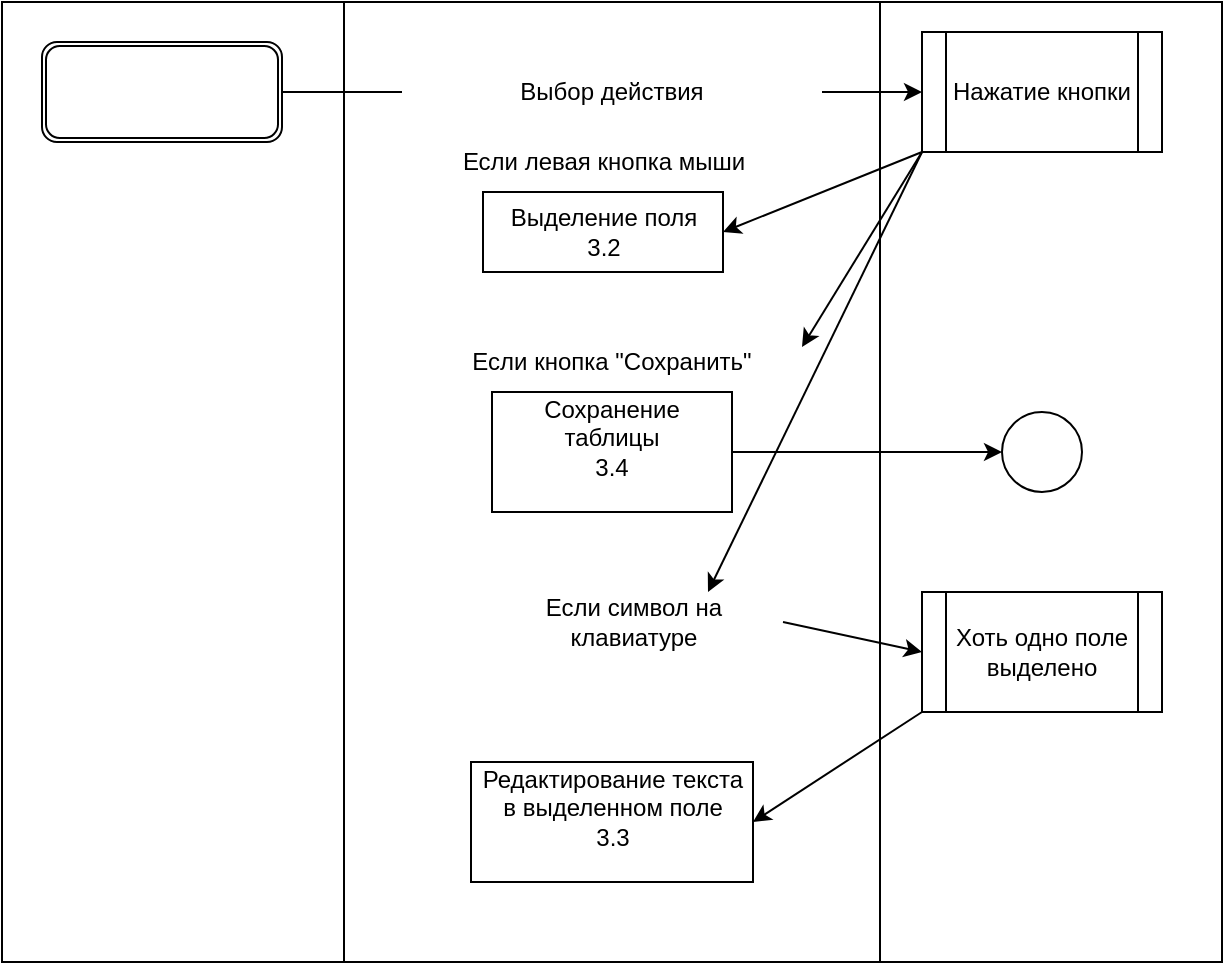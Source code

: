 <mxfile version="15.5.6" type="device"><diagram id="KbIQZ-iNYYVHHV5ToEAQ" name="Page-1"><mxGraphModel dx="1422" dy="780" grid="1" gridSize="10" guides="1" tooltips="1" connect="1" arrows="1" fold="1" page="1" pageScale="1" pageWidth="827" pageHeight="1169" math="0" shadow="0"><root><mxCell id="0"/><mxCell id="1" parent="0"/><mxCell id="jOLx8IqZADpfzeOI9fjM-1" value="" style="shape=process;whiteSpace=wrap;html=1;backgroundOutline=1;size=0.281;" vertex="1" parent="1"><mxGeometry x="120" y="80" width="610" height="480" as="geometry"/></mxCell><mxCell id="jOLx8IqZADpfzeOI9fjM-2" value="" style="shape=ext;double=1;rounded=1;whiteSpace=wrap;html=1;" vertex="1" parent="1"><mxGeometry x="140" y="100" width="120" height="50" as="geometry"/></mxCell><mxCell id="jOLx8IqZADpfzeOI9fjM-3" value="" style="endArrow=none;html=1;rounded=0;exitX=1;exitY=0.5;exitDx=0;exitDy=0;entryX=0;entryY=0.5;entryDx=0;entryDy=0;" edge="1" parent="1" source="jOLx8IqZADpfzeOI9fjM-2" target="jOLx8IqZADpfzeOI9fjM-4"><mxGeometry width="50" height="50" relative="1" as="geometry"><mxPoint x="320" y="150" as="sourcePoint"/><mxPoint x="360" y="100" as="targetPoint"/></mxGeometry></mxCell><mxCell id="jOLx8IqZADpfzeOI9fjM-4" value="Выбор действия" style="text;html=1;strokeColor=none;fillColor=none;align=center;verticalAlign=middle;whiteSpace=wrap;rounded=0;" vertex="1" parent="1"><mxGeometry x="320" y="110" width="210" height="30" as="geometry"/></mxCell><mxCell id="jOLx8IqZADpfzeOI9fjM-5" value="Нажатие кнопки" style="shape=process;whiteSpace=wrap;html=1;backgroundOutline=1;" vertex="1" parent="1"><mxGeometry x="580" y="95" width="120" height="60" as="geometry"/></mxCell><mxCell id="jOLx8IqZADpfzeOI9fjM-8" value="&lt;div&gt;Выделение поля&lt;/div&gt;&lt;div&gt;3.2&lt;/div&gt;" style="rounded=0;whiteSpace=wrap;html=1;" vertex="1" parent="1"><mxGeometry x="360.5" y="175" width="120" height="40" as="geometry"/></mxCell><mxCell id="jOLx8IqZADpfzeOI9fjM-9" value="" style="endArrow=classic;html=1;rounded=0;exitX=1;exitY=0.5;exitDx=0;exitDy=0;entryX=0;entryY=0.5;entryDx=0;entryDy=0;" edge="1" parent="1" source="jOLx8IqZADpfzeOI9fjM-4" target="jOLx8IqZADpfzeOI9fjM-5"><mxGeometry width="50" height="50" relative="1" as="geometry"><mxPoint x="510" y="80" as="sourcePoint"/><mxPoint x="560" y="30" as="targetPoint"/></mxGeometry></mxCell><mxCell id="jOLx8IqZADpfzeOI9fjM-12" value="Хоть одно поле выделено" style="shape=process;whiteSpace=wrap;html=1;backgroundOutline=1;" vertex="1" parent="1"><mxGeometry x="580" y="375" width="120" height="60" as="geometry"/></mxCell><mxCell id="jOLx8IqZADpfzeOI9fjM-15" value="&#xA;&lt;div&gt;Редактирование текста в выделенном поле&lt;/div&gt;&lt;div&gt;3.3&lt;br&gt;&lt;/div&gt;&#xA;&#xA;" style="rounded=0;whiteSpace=wrap;html=1;" vertex="1" parent="1"><mxGeometry x="354.5" y="460" width="141" height="60" as="geometry"/></mxCell><mxCell id="jOLx8IqZADpfzeOI9fjM-22" value="&#xA;&lt;div&gt;Сохранение таблицы&lt;/div&gt;3.4&#xA;&#xA;" style="rounded=0;whiteSpace=wrap;html=1;" vertex="1" parent="1"><mxGeometry x="365" y="275" width="120" height="60" as="geometry"/></mxCell><mxCell id="jOLx8IqZADpfzeOI9fjM-25" value="Если левая кнопка мыши" style="text;html=1;strokeColor=none;fillColor=none;align=center;verticalAlign=middle;whiteSpace=wrap;rounded=0;" vertex="1" parent="1"><mxGeometry x="345.5" y="145" width="150" height="30" as="geometry"/></mxCell><mxCell id="jOLx8IqZADpfzeOI9fjM-27" value="Если символ на клавиатуре" style="text;html=1;strokeColor=none;fillColor=none;align=center;verticalAlign=middle;whiteSpace=wrap;rounded=0;" vertex="1" parent="1"><mxGeometry x="360.5" y="375" width="150" height="30" as="geometry"/></mxCell><mxCell id="jOLx8IqZADpfzeOI9fjM-28" value="Если кнопка &quot;Сохранить&quot;" style="text;html=1;strokeColor=none;fillColor=none;align=center;verticalAlign=middle;whiteSpace=wrap;rounded=0;" vertex="1" parent="1"><mxGeometry x="330" y="245" width="190" height="30" as="geometry"/></mxCell><mxCell id="jOLx8IqZADpfzeOI9fjM-31" value="" style="endArrow=classic;html=1;rounded=0;entryX=1;entryY=0.5;entryDx=0;entryDy=0;exitX=0;exitY=1;exitDx=0;exitDy=0;" edge="1" parent="1" source="jOLx8IqZADpfzeOI9fjM-5" target="jOLx8IqZADpfzeOI9fjM-8"><mxGeometry width="50" height="50" relative="1" as="geometry"><mxPoint x="560" y="240" as="sourcePoint"/><mxPoint x="610" y="190" as="targetPoint"/></mxGeometry></mxCell><mxCell id="jOLx8IqZADpfzeOI9fjM-32" value="" style="endArrow=classic;html=1;rounded=0;entryX=1;entryY=0.25;entryDx=0;entryDy=0;exitX=0;exitY=1;exitDx=0;exitDy=0;" edge="1" parent="1" source="jOLx8IqZADpfzeOI9fjM-5" target="jOLx8IqZADpfzeOI9fjM-28"><mxGeometry width="50" height="50" relative="1" as="geometry"><mxPoint x="600" y="270" as="sourcePoint"/><mxPoint x="650" y="220" as="targetPoint"/></mxGeometry></mxCell><mxCell id="jOLx8IqZADpfzeOI9fjM-33" value="" style="endArrow=classic;html=1;rounded=0;entryX=0.75;entryY=0;entryDx=0;entryDy=0;exitX=0;exitY=1;exitDx=0;exitDy=0;" edge="1" parent="1" source="jOLx8IqZADpfzeOI9fjM-5" target="jOLx8IqZADpfzeOI9fjM-27"><mxGeometry width="50" height="50" relative="1" as="geometry"><mxPoint x="540" y="290" as="sourcePoint"/><mxPoint x="590" y="240" as="targetPoint"/></mxGeometry></mxCell><mxCell id="jOLx8IqZADpfzeOI9fjM-36" value="" style="endArrow=classic;html=1;rounded=0;exitX=1;exitY=0.5;exitDx=0;exitDy=0;entryX=0;entryY=0.5;entryDx=0;entryDy=0;" edge="1" parent="1" source="jOLx8IqZADpfzeOI9fjM-27" target="jOLx8IqZADpfzeOI9fjM-12"><mxGeometry width="50" height="50" relative="1" as="geometry"><mxPoint x="520" y="410" as="sourcePoint"/><mxPoint x="570" y="360" as="targetPoint"/></mxGeometry></mxCell><mxCell id="jOLx8IqZADpfzeOI9fjM-37" value="" style="endArrow=classic;html=1;rounded=0;entryX=1;entryY=0.5;entryDx=0;entryDy=0;exitX=0;exitY=1;exitDx=0;exitDy=0;" edge="1" parent="1" source="jOLx8IqZADpfzeOI9fjM-12" target="jOLx8IqZADpfzeOI9fjM-15"><mxGeometry width="50" height="50" relative="1" as="geometry"><mxPoint x="590" y="510" as="sourcePoint"/><mxPoint x="640" y="460" as="targetPoint"/></mxGeometry></mxCell><mxCell id="jOLx8IqZADpfzeOI9fjM-44" value="" style="ellipse;whiteSpace=wrap;html=1;aspect=fixed;" vertex="1" parent="1"><mxGeometry x="620" y="285" width="40" height="40" as="geometry"/></mxCell><mxCell id="jOLx8IqZADpfzeOI9fjM-45" value="" style="endArrow=classic;html=1;rounded=0;exitX=1;exitY=0.5;exitDx=0;exitDy=0;entryX=0;entryY=0.5;entryDx=0;entryDy=0;" edge="1" parent="1" source="jOLx8IqZADpfzeOI9fjM-22" target="jOLx8IqZADpfzeOI9fjM-44"><mxGeometry width="50" height="50" relative="1" as="geometry"><mxPoint x="560" y="320" as="sourcePoint"/><mxPoint x="610" y="270" as="targetPoint"/></mxGeometry></mxCell></root></mxGraphModel></diagram></mxfile>